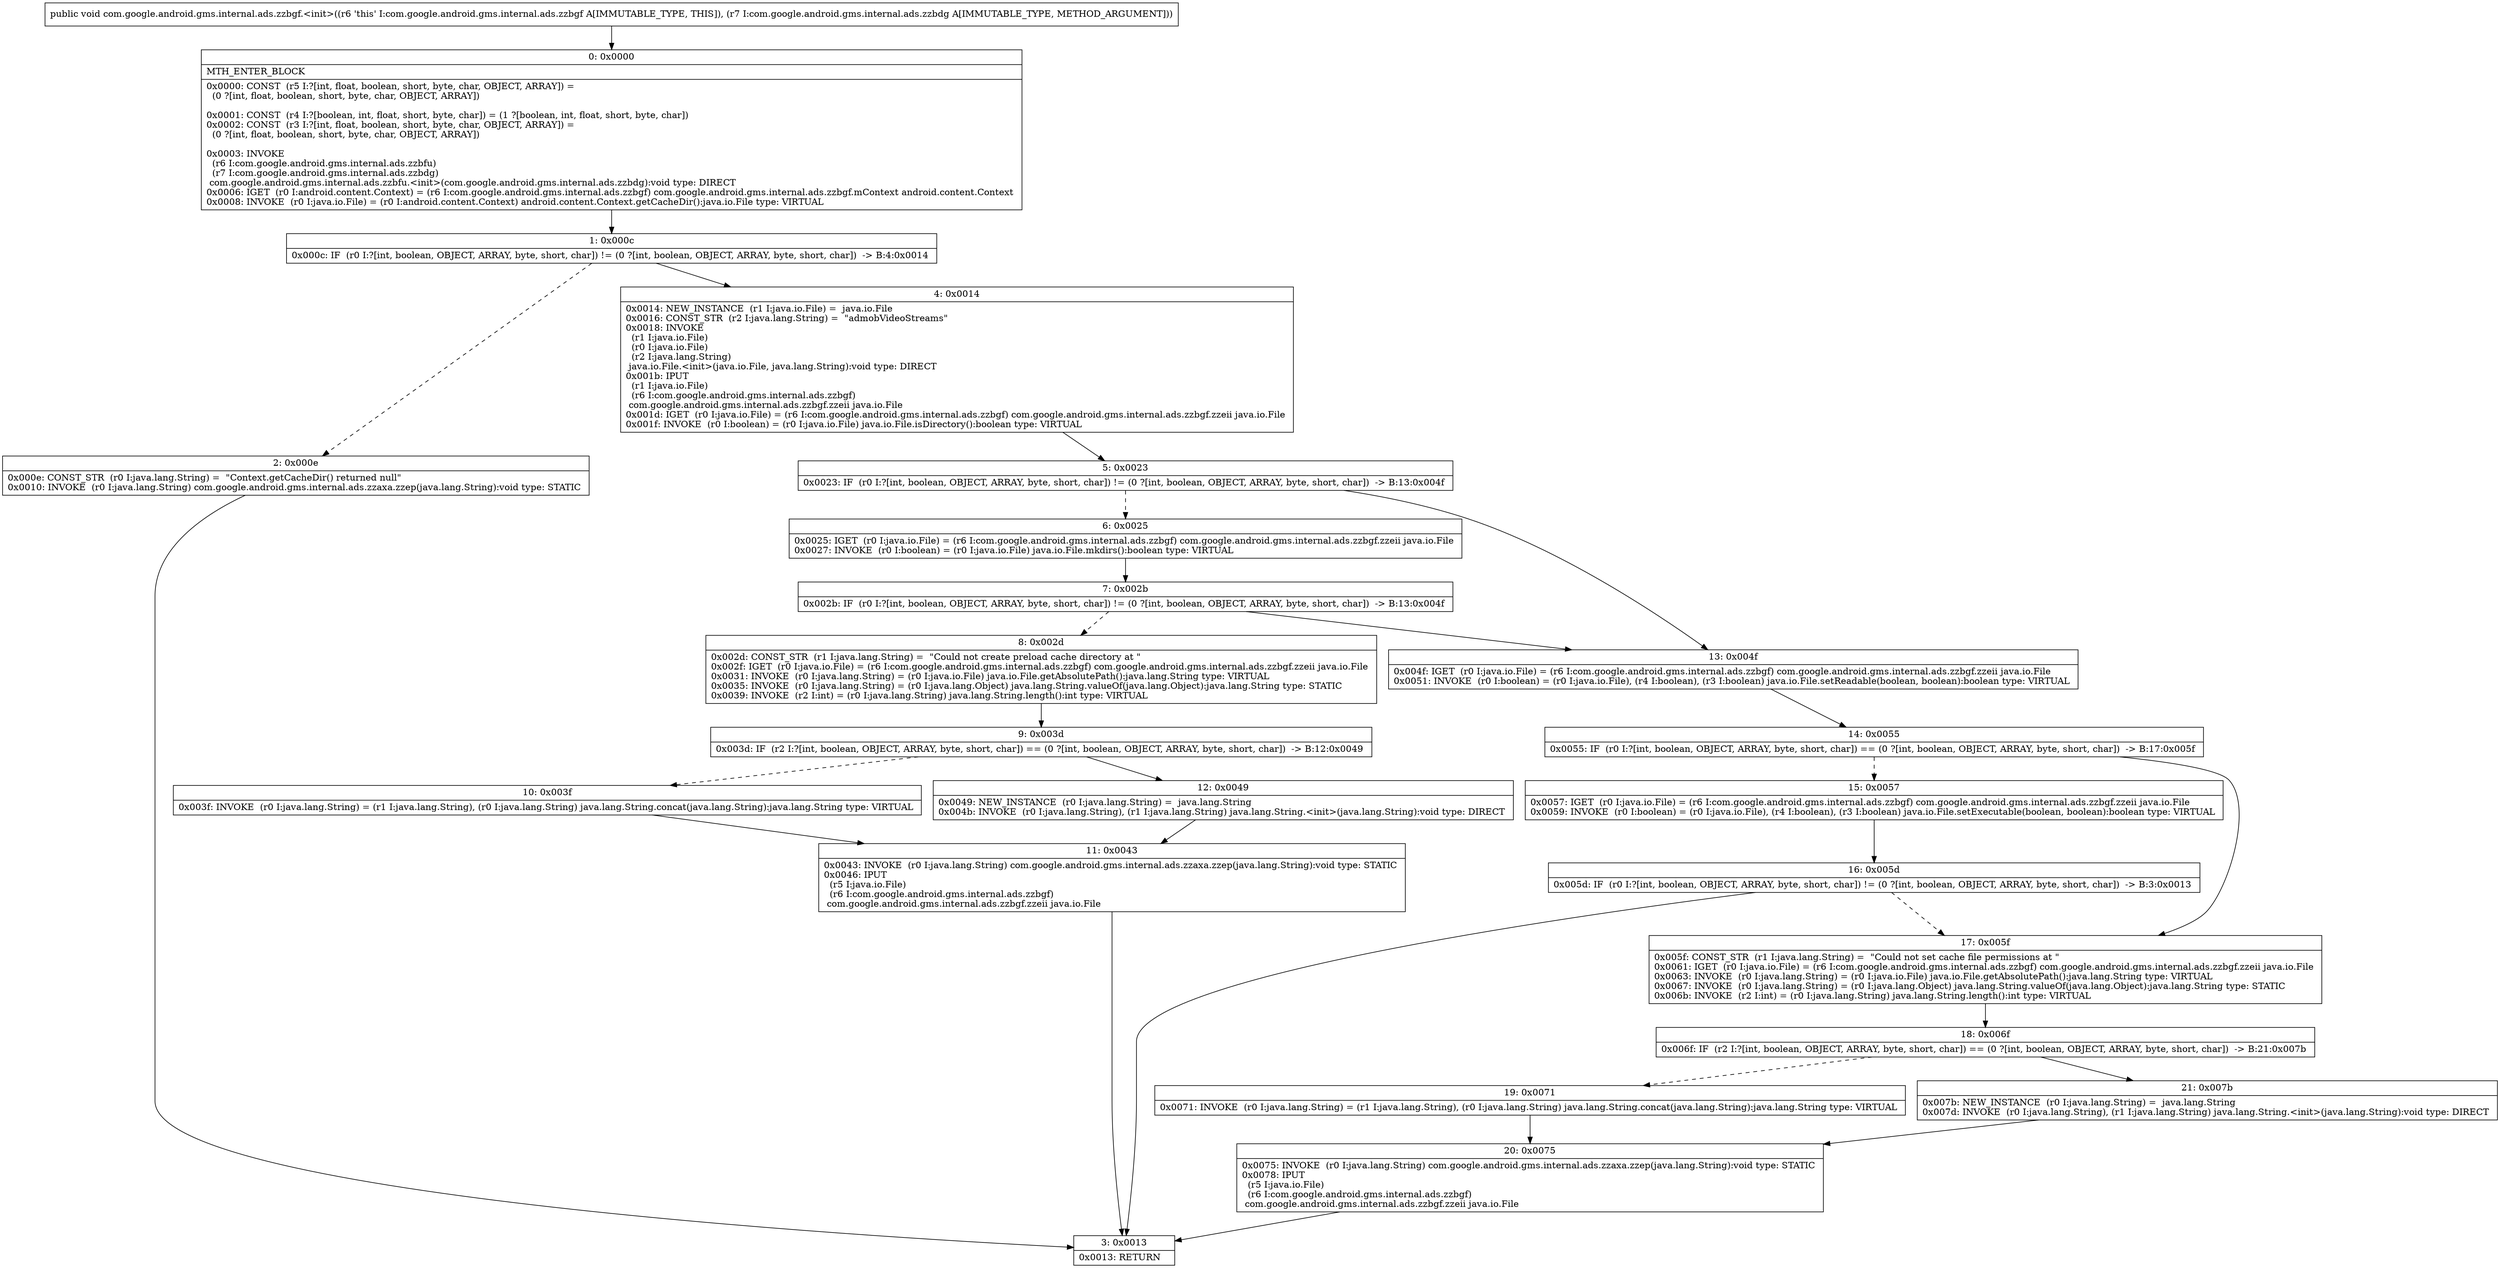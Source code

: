 digraph "CFG forcom.google.android.gms.internal.ads.zzbgf.\<init\>(Lcom\/google\/android\/gms\/internal\/ads\/zzbdg;)V" {
Node_0 [shape=record,label="{0\:\ 0x0000|MTH_ENTER_BLOCK\l|0x0000: CONST  (r5 I:?[int, float, boolean, short, byte, char, OBJECT, ARRAY]) = \l  (0 ?[int, float, boolean, short, byte, char, OBJECT, ARRAY])\l \l0x0001: CONST  (r4 I:?[boolean, int, float, short, byte, char]) = (1 ?[boolean, int, float, short, byte, char]) \l0x0002: CONST  (r3 I:?[int, float, boolean, short, byte, char, OBJECT, ARRAY]) = \l  (0 ?[int, float, boolean, short, byte, char, OBJECT, ARRAY])\l \l0x0003: INVOKE  \l  (r6 I:com.google.android.gms.internal.ads.zzbfu)\l  (r7 I:com.google.android.gms.internal.ads.zzbdg)\l com.google.android.gms.internal.ads.zzbfu.\<init\>(com.google.android.gms.internal.ads.zzbdg):void type: DIRECT \l0x0006: IGET  (r0 I:android.content.Context) = (r6 I:com.google.android.gms.internal.ads.zzbgf) com.google.android.gms.internal.ads.zzbgf.mContext android.content.Context \l0x0008: INVOKE  (r0 I:java.io.File) = (r0 I:android.content.Context) android.content.Context.getCacheDir():java.io.File type: VIRTUAL \l}"];
Node_1 [shape=record,label="{1\:\ 0x000c|0x000c: IF  (r0 I:?[int, boolean, OBJECT, ARRAY, byte, short, char]) != (0 ?[int, boolean, OBJECT, ARRAY, byte, short, char])  \-\> B:4:0x0014 \l}"];
Node_2 [shape=record,label="{2\:\ 0x000e|0x000e: CONST_STR  (r0 I:java.lang.String) =  \"Context.getCacheDir() returned null\" \l0x0010: INVOKE  (r0 I:java.lang.String) com.google.android.gms.internal.ads.zzaxa.zzep(java.lang.String):void type: STATIC \l}"];
Node_3 [shape=record,label="{3\:\ 0x0013|0x0013: RETURN   \l}"];
Node_4 [shape=record,label="{4\:\ 0x0014|0x0014: NEW_INSTANCE  (r1 I:java.io.File) =  java.io.File \l0x0016: CONST_STR  (r2 I:java.lang.String) =  \"admobVideoStreams\" \l0x0018: INVOKE  \l  (r1 I:java.io.File)\l  (r0 I:java.io.File)\l  (r2 I:java.lang.String)\l java.io.File.\<init\>(java.io.File, java.lang.String):void type: DIRECT \l0x001b: IPUT  \l  (r1 I:java.io.File)\l  (r6 I:com.google.android.gms.internal.ads.zzbgf)\l com.google.android.gms.internal.ads.zzbgf.zzeii java.io.File \l0x001d: IGET  (r0 I:java.io.File) = (r6 I:com.google.android.gms.internal.ads.zzbgf) com.google.android.gms.internal.ads.zzbgf.zzeii java.io.File \l0x001f: INVOKE  (r0 I:boolean) = (r0 I:java.io.File) java.io.File.isDirectory():boolean type: VIRTUAL \l}"];
Node_5 [shape=record,label="{5\:\ 0x0023|0x0023: IF  (r0 I:?[int, boolean, OBJECT, ARRAY, byte, short, char]) != (0 ?[int, boolean, OBJECT, ARRAY, byte, short, char])  \-\> B:13:0x004f \l}"];
Node_6 [shape=record,label="{6\:\ 0x0025|0x0025: IGET  (r0 I:java.io.File) = (r6 I:com.google.android.gms.internal.ads.zzbgf) com.google.android.gms.internal.ads.zzbgf.zzeii java.io.File \l0x0027: INVOKE  (r0 I:boolean) = (r0 I:java.io.File) java.io.File.mkdirs():boolean type: VIRTUAL \l}"];
Node_7 [shape=record,label="{7\:\ 0x002b|0x002b: IF  (r0 I:?[int, boolean, OBJECT, ARRAY, byte, short, char]) != (0 ?[int, boolean, OBJECT, ARRAY, byte, short, char])  \-\> B:13:0x004f \l}"];
Node_8 [shape=record,label="{8\:\ 0x002d|0x002d: CONST_STR  (r1 I:java.lang.String) =  \"Could not create preload cache directory at \" \l0x002f: IGET  (r0 I:java.io.File) = (r6 I:com.google.android.gms.internal.ads.zzbgf) com.google.android.gms.internal.ads.zzbgf.zzeii java.io.File \l0x0031: INVOKE  (r0 I:java.lang.String) = (r0 I:java.io.File) java.io.File.getAbsolutePath():java.lang.String type: VIRTUAL \l0x0035: INVOKE  (r0 I:java.lang.String) = (r0 I:java.lang.Object) java.lang.String.valueOf(java.lang.Object):java.lang.String type: STATIC \l0x0039: INVOKE  (r2 I:int) = (r0 I:java.lang.String) java.lang.String.length():int type: VIRTUAL \l}"];
Node_9 [shape=record,label="{9\:\ 0x003d|0x003d: IF  (r2 I:?[int, boolean, OBJECT, ARRAY, byte, short, char]) == (0 ?[int, boolean, OBJECT, ARRAY, byte, short, char])  \-\> B:12:0x0049 \l}"];
Node_10 [shape=record,label="{10\:\ 0x003f|0x003f: INVOKE  (r0 I:java.lang.String) = (r1 I:java.lang.String), (r0 I:java.lang.String) java.lang.String.concat(java.lang.String):java.lang.String type: VIRTUAL \l}"];
Node_11 [shape=record,label="{11\:\ 0x0043|0x0043: INVOKE  (r0 I:java.lang.String) com.google.android.gms.internal.ads.zzaxa.zzep(java.lang.String):void type: STATIC \l0x0046: IPUT  \l  (r5 I:java.io.File)\l  (r6 I:com.google.android.gms.internal.ads.zzbgf)\l com.google.android.gms.internal.ads.zzbgf.zzeii java.io.File \l}"];
Node_12 [shape=record,label="{12\:\ 0x0049|0x0049: NEW_INSTANCE  (r0 I:java.lang.String) =  java.lang.String \l0x004b: INVOKE  (r0 I:java.lang.String), (r1 I:java.lang.String) java.lang.String.\<init\>(java.lang.String):void type: DIRECT \l}"];
Node_13 [shape=record,label="{13\:\ 0x004f|0x004f: IGET  (r0 I:java.io.File) = (r6 I:com.google.android.gms.internal.ads.zzbgf) com.google.android.gms.internal.ads.zzbgf.zzeii java.io.File \l0x0051: INVOKE  (r0 I:boolean) = (r0 I:java.io.File), (r4 I:boolean), (r3 I:boolean) java.io.File.setReadable(boolean, boolean):boolean type: VIRTUAL \l}"];
Node_14 [shape=record,label="{14\:\ 0x0055|0x0055: IF  (r0 I:?[int, boolean, OBJECT, ARRAY, byte, short, char]) == (0 ?[int, boolean, OBJECT, ARRAY, byte, short, char])  \-\> B:17:0x005f \l}"];
Node_15 [shape=record,label="{15\:\ 0x0057|0x0057: IGET  (r0 I:java.io.File) = (r6 I:com.google.android.gms.internal.ads.zzbgf) com.google.android.gms.internal.ads.zzbgf.zzeii java.io.File \l0x0059: INVOKE  (r0 I:boolean) = (r0 I:java.io.File), (r4 I:boolean), (r3 I:boolean) java.io.File.setExecutable(boolean, boolean):boolean type: VIRTUAL \l}"];
Node_16 [shape=record,label="{16\:\ 0x005d|0x005d: IF  (r0 I:?[int, boolean, OBJECT, ARRAY, byte, short, char]) != (0 ?[int, boolean, OBJECT, ARRAY, byte, short, char])  \-\> B:3:0x0013 \l}"];
Node_17 [shape=record,label="{17\:\ 0x005f|0x005f: CONST_STR  (r1 I:java.lang.String) =  \"Could not set cache file permissions at \" \l0x0061: IGET  (r0 I:java.io.File) = (r6 I:com.google.android.gms.internal.ads.zzbgf) com.google.android.gms.internal.ads.zzbgf.zzeii java.io.File \l0x0063: INVOKE  (r0 I:java.lang.String) = (r0 I:java.io.File) java.io.File.getAbsolutePath():java.lang.String type: VIRTUAL \l0x0067: INVOKE  (r0 I:java.lang.String) = (r0 I:java.lang.Object) java.lang.String.valueOf(java.lang.Object):java.lang.String type: STATIC \l0x006b: INVOKE  (r2 I:int) = (r0 I:java.lang.String) java.lang.String.length():int type: VIRTUAL \l}"];
Node_18 [shape=record,label="{18\:\ 0x006f|0x006f: IF  (r2 I:?[int, boolean, OBJECT, ARRAY, byte, short, char]) == (0 ?[int, boolean, OBJECT, ARRAY, byte, short, char])  \-\> B:21:0x007b \l}"];
Node_19 [shape=record,label="{19\:\ 0x0071|0x0071: INVOKE  (r0 I:java.lang.String) = (r1 I:java.lang.String), (r0 I:java.lang.String) java.lang.String.concat(java.lang.String):java.lang.String type: VIRTUAL \l}"];
Node_20 [shape=record,label="{20\:\ 0x0075|0x0075: INVOKE  (r0 I:java.lang.String) com.google.android.gms.internal.ads.zzaxa.zzep(java.lang.String):void type: STATIC \l0x0078: IPUT  \l  (r5 I:java.io.File)\l  (r6 I:com.google.android.gms.internal.ads.zzbgf)\l com.google.android.gms.internal.ads.zzbgf.zzeii java.io.File \l}"];
Node_21 [shape=record,label="{21\:\ 0x007b|0x007b: NEW_INSTANCE  (r0 I:java.lang.String) =  java.lang.String \l0x007d: INVOKE  (r0 I:java.lang.String), (r1 I:java.lang.String) java.lang.String.\<init\>(java.lang.String):void type: DIRECT \l}"];
MethodNode[shape=record,label="{public void com.google.android.gms.internal.ads.zzbgf.\<init\>((r6 'this' I:com.google.android.gms.internal.ads.zzbgf A[IMMUTABLE_TYPE, THIS]), (r7 I:com.google.android.gms.internal.ads.zzbdg A[IMMUTABLE_TYPE, METHOD_ARGUMENT])) }"];
MethodNode -> Node_0;
Node_0 -> Node_1;
Node_1 -> Node_2[style=dashed];
Node_1 -> Node_4;
Node_2 -> Node_3;
Node_4 -> Node_5;
Node_5 -> Node_6[style=dashed];
Node_5 -> Node_13;
Node_6 -> Node_7;
Node_7 -> Node_8[style=dashed];
Node_7 -> Node_13;
Node_8 -> Node_9;
Node_9 -> Node_10[style=dashed];
Node_9 -> Node_12;
Node_10 -> Node_11;
Node_11 -> Node_3;
Node_12 -> Node_11;
Node_13 -> Node_14;
Node_14 -> Node_15[style=dashed];
Node_14 -> Node_17;
Node_15 -> Node_16;
Node_16 -> Node_3;
Node_16 -> Node_17[style=dashed];
Node_17 -> Node_18;
Node_18 -> Node_19[style=dashed];
Node_18 -> Node_21;
Node_19 -> Node_20;
Node_20 -> Node_3;
Node_21 -> Node_20;
}

